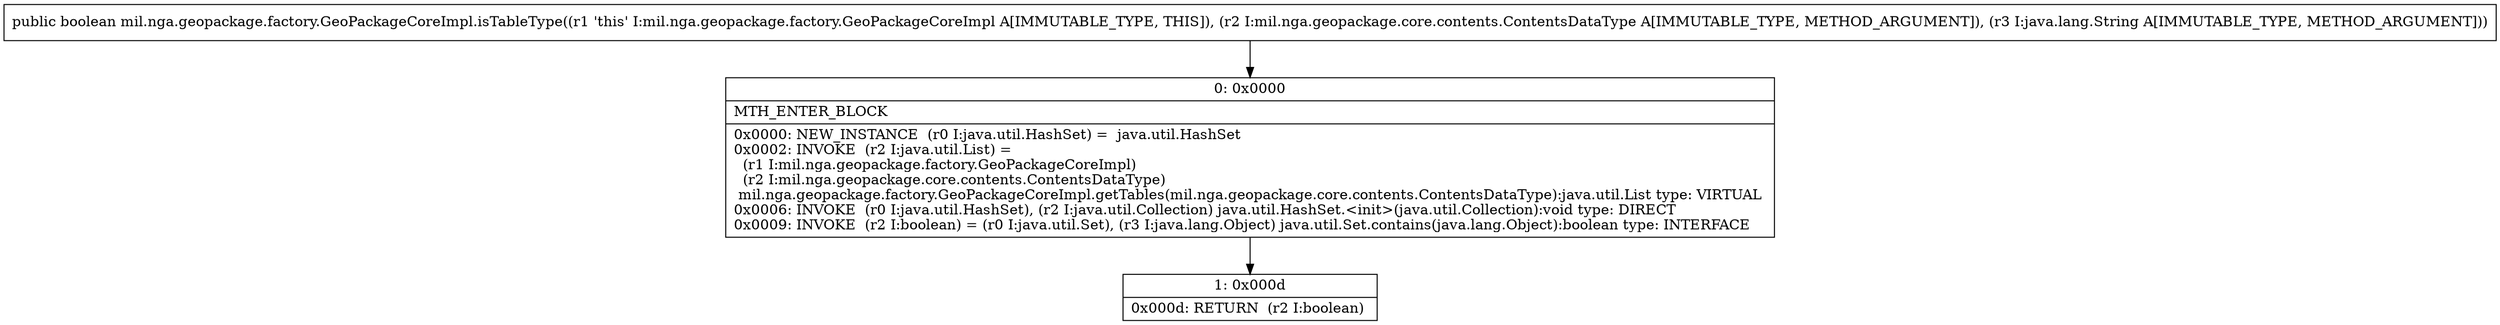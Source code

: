 digraph "CFG formil.nga.geopackage.factory.GeoPackageCoreImpl.isTableType(Lmil\/nga\/geopackage\/core\/contents\/ContentsDataType;Ljava\/lang\/String;)Z" {
Node_0 [shape=record,label="{0\:\ 0x0000|MTH_ENTER_BLOCK\l|0x0000: NEW_INSTANCE  (r0 I:java.util.HashSet) =  java.util.HashSet \l0x0002: INVOKE  (r2 I:java.util.List) = \l  (r1 I:mil.nga.geopackage.factory.GeoPackageCoreImpl)\l  (r2 I:mil.nga.geopackage.core.contents.ContentsDataType)\l mil.nga.geopackage.factory.GeoPackageCoreImpl.getTables(mil.nga.geopackage.core.contents.ContentsDataType):java.util.List type: VIRTUAL \l0x0006: INVOKE  (r0 I:java.util.HashSet), (r2 I:java.util.Collection) java.util.HashSet.\<init\>(java.util.Collection):void type: DIRECT \l0x0009: INVOKE  (r2 I:boolean) = (r0 I:java.util.Set), (r3 I:java.lang.Object) java.util.Set.contains(java.lang.Object):boolean type: INTERFACE \l}"];
Node_1 [shape=record,label="{1\:\ 0x000d|0x000d: RETURN  (r2 I:boolean) \l}"];
MethodNode[shape=record,label="{public boolean mil.nga.geopackage.factory.GeoPackageCoreImpl.isTableType((r1 'this' I:mil.nga.geopackage.factory.GeoPackageCoreImpl A[IMMUTABLE_TYPE, THIS]), (r2 I:mil.nga.geopackage.core.contents.ContentsDataType A[IMMUTABLE_TYPE, METHOD_ARGUMENT]), (r3 I:java.lang.String A[IMMUTABLE_TYPE, METHOD_ARGUMENT])) }"];
MethodNode -> Node_0;
Node_0 -> Node_1;
}


